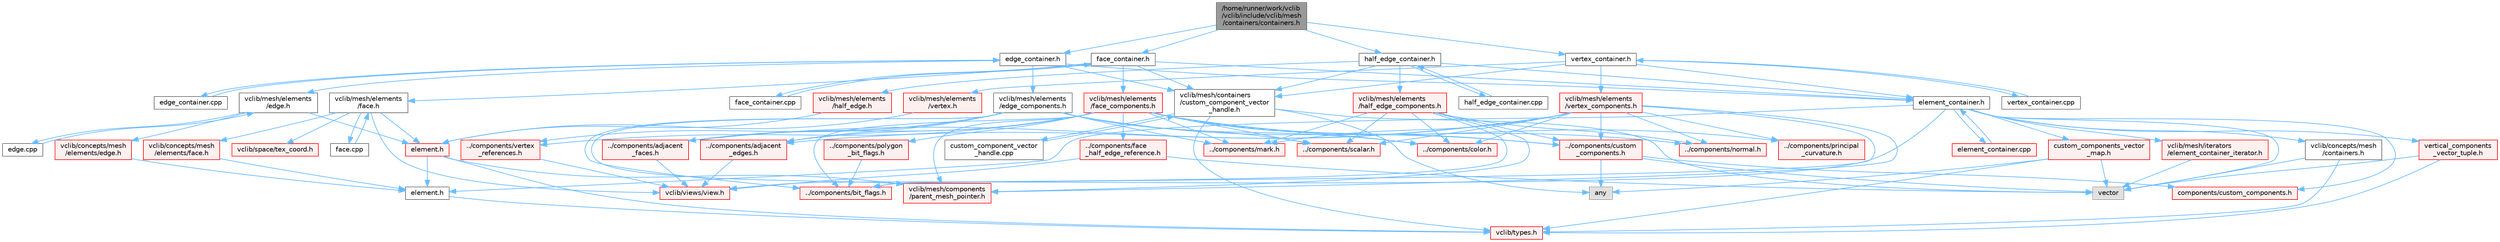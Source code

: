digraph "/home/runner/work/vclib/vclib/include/vclib/mesh/containers/containers.h"
{
 // LATEX_PDF_SIZE
  bgcolor="transparent";
  edge [fontname=Helvetica,fontsize=10,labelfontname=Helvetica,labelfontsize=10];
  node [fontname=Helvetica,fontsize=10,shape=box,height=0.2,width=0.4];
  Node1 [label="/home/runner/work/vclib\l/vclib/include/vclib/mesh\l/containers/containers.h",height=0.2,width=0.4,color="gray40", fillcolor="grey60", style="filled", fontcolor="black",tooltip=" "];
  Node1 -> Node2 [color="steelblue1",style="solid"];
  Node2 [label="edge_container.h",height=0.2,width=0.4,color="grey40", fillcolor="white", style="filled",URL="$edge__container_8h.html",tooltip=" "];
  Node2 -> Node3 [color="steelblue1",style="solid"];
  Node3 [label="vclib/mesh/containers\l/custom_component_vector\l_handle.h",height=0.2,width=0.4,color="grey40", fillcolor="white", style="filled",URL="$custom__component__vector__handle_8h.html",tooltip=" "];
  Node3 -> Node4 [color="steelblue1",style="solid"];
  Node4 [label="any",height=0.2,width=0.4,color="grey60", fillcolor="#E0E0E0", style="filled",tooltip=" "];
  Node3 -> Node5 [color="steelblue1",style="solid"];
  Node5 [label="vector",height=0.2,width=0.4,color="grey60", fillcolor="#E0E0E0", style="filled",tooltip=" "];
  Node3 -> Node6 [color="steelblue1",style="solid"];
  Node6 [label="vclib/types.h",height=0.2,width=0.4,color="red", fillcolor="#FFF0F0", style="filled",URL="$types_8h.html",tooltip=" "];
  Node3 -> Node17 [color="steelblue1",style="solid"];
  Node17 [label="custom_component_vector\l_handle.cpp",height=0.2,width=0.4,color="grey40", fillcolor="white", style="filled",URL="$custom__component__vector__handle_8cpp.html",tooltip=" "];
  Node17 -> Node3 [color="steelblue1",style="solid"];
  Node2 -> Node18 [color="steelblue1",style="solid"];
  Node18 [label="vclib/mesh/elements\l/edge.h",height=0.2,width=0.4,color="grey40", fillcolor="white", style="filled",URL="$mesh_2elements_2edge_8h.html",tooltip=" "];
  Node18 -> Node19 [color="steelblue1",style="solid"];
  Node19 [label="vclib/concepts/mesh\l/elements/edge.h",height=0.2,width=0.4,color="red", fillcolor="#FFF0F0", style="filled",URL="$concepts_2mesh_2elements_2edge_8h.html",tooltip=" "];
  Node19 -> Node60 [color="steelblue1",style="solid"];
  Node60 [label="element.h",height=0.2,width=0.4,color="grey40", fillcolor="white", style="filled",URL="$concepts_2mesh_2elements_2element_8h.html",tooltip=" "];
  Node60 -> Node6 [color="steelblue1",style="solid"];
  Node18 -> Node61 [color="steelblue1",style="solid"];
  Node61 [label="element.h",height=0.2,width=0.4,color="red", fillcolor="#FFF0F0", style="filled",URL="$mesh_2elements_2element_8h.html",tooltip=" "];
  Node61 -> Node60 [color="steelblue1",style="solid"];
  Node61 -> Node62 [color="steelblue1",style="solid"];
  Node62 [label="vclib/mesh/components\l/parent_mesh_pointer.h",height=0.2,width=0.4,color="red", fillcolor="#FFF0F0", style="filled",URL="$parent__mesh__pointer_8h.html",tooltip=" "];
  Node61 -> Node6 [color="steelblue1",style="solid"];
  Node18 -> Node65 [color="steelblue1",style="solid"];
  Node65 [label="edge.cpp",height=0.2,width=0.4,color="grey40", fillcolor="white", style="filled",URL="$edge_8cpp.html",tooltip=" "];
  Node65 -> Node18 [color="steelblue1",style="solid"];
  Node2 -> Node66 [color="steelblue1",style="solid"];
  Node66 [label="vclib/mesh/elements\l/edge_components.h",height=0.2,width=0.4,color="grey40", fillcolor="white", style="filled",URL="$edge__components_8h.html",tooltip=" "];
  Node66 -> Node67 [color="steelblue1",style="solid"];
  Node67 [label="../components/adjacent\l_edges.h",height=0.2,width=0.4,color="red", fillcolor="#FFF0F0", style="filled",URL="$mesh_2components_2adjacent__edges_8h.html",tooltip=" "];
  Node67 -> Node68 [color="steelblue1",style="solid"];
  Node68 [label="vclib/views/view.h",height=0.2,width=0.4,color="red", fillcolor="#FFF0F0", style="filled",URL="$view_8h.html",tooltip=" "];
  Node66 -> Node78 [color="steelblue1",style="solid"];
  Node78 [label="../components/adjacent\l_faces.h",height=0.2,width=0.4,color="red", fillcolor="#FFF0F0", style="filled",URL="$mesh_2components_2adjacent__faces_8h.html",tooltip=" "];
  Node78 -> Node68 [color="steelblue1",style="solid"];
  Node66 -> Node80 [color="steelblue1",style="solid"];
  Node80 [label="../components/bit_flags.h",height=0.2,width=0.4,color="red", fillcolor="#FFF0F0", style="filled",URL="$mesh_2components_2bit__flags_8h.html",tooltip=" "];
  Node66 -> Node83 [color="steelblue1",style="solid"];
  Node83 [label="../components/color.h",height=0.2,width=0.4,color="red", fillcolor="#FFF0F0", style="filled",URL="$mesh_2components_2color_8h.html",tooltip=" "];
  Node66 -> Node85 [color="steelblue1",style="solid"];
  Node85 [label="../components/custom\l_components.h",height=0.2,width=0.4,color="red", fillcolor="#FFF0F0", style="filled",URL="$mesh_2components_2custom__components_8h.html",tooltip=" "];
  Node85 -> Node4 [color="steelblue1",style="solid"];
  Node85 -> Node5 [color="steelblue1",style="solid"];
  Node85 -> Node44 [color="steelblue1",style="solid"];
  Node44 [label="components/custom_components.h",height=0.2,width=0.4,color="red", fillcolor="#FFF0F0", style="filled",URL="$concepts_2mesh_2components_2custom__components_8h.html",tooltip=" "];
  Node66 -> Node90 [color="steelblue1",style="solid"];
  Node90 [label="../components/mark.h",height=0.2,width=0.4,color="red", fillcolor="#FFF0F0", style="filled",URL="$mesh_2components_2mark_8h.html",tooltip=" "];
  Node66 -> Node62 [color="steelblue1",style="solid"];
  Node66 -> Node92 [color="steelblue1",style="solid"];
  Node92 [label="../components/scalar.h",height=0.2,width=0.4,color="red", fillcolor="#FFF0F0", style="filled",URL="$mesh_2components_2scalar_8h.html",tooltip=" "];
  Node66 -> Node94 [color="steelblue1",style="solid"];
  Node94 [label="../components/vertex\l_references.h",height=0.2,width=0.4,color="red", fillcolor="#FFF0F0", style="filled",URL="$mesh_2components_2vertex__references_8h.html",tooltip=" "];
  Node94 -> Node68 [color="steelblue1",style="solid"];
  Node2 -> Node96 [color="steelblue1",style="solid"];
  Node96 [label="element_container.h",height=0.2,width=0.4,color="grey40", fillcolor="white", style="filled",URL="$element__container_8h.html",tooltip=" "];
  Node96 -> Node5 [color="steelblue1",style="solid"];
  Node96 -> Node44 [color="steelblue1",style="solid"];
  Node96 -> Node97 [color="steelblue1",style="solid"];
  Node97 [label="vclib/concepts/mesh\l/containers.h",height=0.2,width=0.4,color="grey40", fillcolor="white", style="filled",URL="$concepts_2mesh_2containers_8h.html",tooltip=" "];
  Node97 -> Node5 [color="steelblue1",style="solid"];
  Node97 -> Node6 [color="steelblue1",style="solid"];
  Node96 -> Node60 [color="steelblue1",style="solid"];
  Node96 -> Node68 [color="steelblue1",style="solid"];
  Node96 -> Node98 [color="steelblue1",style="solid"];
  Node98 [label="vclib/mesh/iterators\l/element_container_iterator.h",height=0.2,width=0.4,color="red", fillcolor="#FFF0F0", style="filled",URL="$element__container__iterator_8h.html",tooltip=" "];
  Node98 -> Node5 [color="steelblue1",style="solid"];
  Node96 -> Node101 [color="steelblue1",style="solid"];
  Node101 [label="custom_components_vector\l_map.h",height=0.2,width=0.4,color="red", fillcolor="#FFF0F0", style="filled",URL="$custom__components__vector__map_8h.html",tooltip=" "];
  Node101 -> Node4 [color="steelblue1",style="solid"];
  Node101 -> Node5 [color="steelblue1",style="solid"];
  Node101 -> Node6 [color="steelblue1",style="solid"];
  Node96 -> Node107 [color="steelblue1",style="solid"];
  Node107 [label="vertical_components\l_vector_tuple.h",height=0.2,width=0.4,color="red", fillcolor="#FFF0F0", style="filled",URL="$vertical__components__vector__tuple_8h.html",tooltip=" "];
  Node107 -> Node5 [color="steelblue1",style="solid"];
  Node107 -> Node6 [color="steelblue1",style="solid"];
  Node96 -> Node110 [color="steelblue1",style="solid"];
  Node110 [label="element_container.cpp",height=0.2,width=0.4,color="red", fillcolor="#FFF0F0", style="filled",URL="$element__container_8cpp.html",tooltip=" "];
  Node110 -> Node96 [color="steelblue1",style="solid"];
  Node2 -> Node111 [color="steelblue1",style="solid"];
  Node111 [label="edge_container.cpp",height=0.2,width=0.4,color="grey40", fillcolor="white", style="filled",URL="$edge__container_8cpp.html",tooltip=" "];
  Node111 -> Node2 [color="steelblue1",style="solid"];
  Node1 -> Node112 [color="steelblue1",style="solid"];
  Node112 [label="face_container.h",height=0.2,width=0.4,color="grey40", fillcolor="white", style="filled",URL="$face__container_8h.html",tooltip=" "];
  Node112 -> Node3 [color="steelblue1",style="solid"];
  Node112 -> Node113 [color="steelblue1",style="solid"];
  Node113 [label="vclib/mesh/elements\l/face.h",height=0.2,width=0.4,color="grey40", fillcolor="white", style="filled",URL="$mesh_2elements_2face_8h.html",tooltip=" "];
  Node113 -> Node114 [color="steelblue1",style="solid"];
  Node114 [label="vclib/concepts/mesh\l/elements/face.h",height=0.2,width=0.4,color="red", fillcolor="#FFF0F0", style="filled",URL="$concepts_2mesh_2elements_2face_8h.html",tooltip=" "];
  Node114 -> Node60 [color="steelblue1",style="solid"];
  Node113 -> Node68 [color="steelblue1",style="solid"];
  Node113 -> Node115 [color="steelblue1",style="solid"];
  Node115 [label="vclib/space/tex_coord.h",height=0.2,width=0.4,color="red", fillcolor="#FFF0F0", style="filled",URL="$space_2tex__coord_8h.html",tooltip=" "];
  Node113 -> Node61 [color="steelblue1",style="solid"];
  Node113 -> Node117 [color="steelblue1",style="solid"];
  Node117 [label="face.cpp",height=0.2,width=0.4,color="grey40", fillcolor="white", style="filled",URL="$face_8cpp.html",tooltip=" "];
  Node117 -> Node113 [color="steelblue1",style="solid"];
  Node112 -> Node118 [color="steelblue1",style="solid"];
  Node118 [label="vclib/mesh/elements\l/face_components.h",height=0.2,width=0.4,color="red", fillcolor="#FFF0F0", style="filled",URL="$face__components_8h.html",tooltip=" "];
  Node118 -> Node67 [color="steelblue1",style="solid"];
  Node118 -> Node78 [color="steelblue1",style="solid"];
  Node118 -> Node80 [color="steelblue1",style="solid"];
  Node118 -> Node83 [color="steelblue1",style="solid"];
  Node118 -> Node85 [color="steelblue1",style="solid"];
  Node118 -> Node119 [color="steelblue1",style="solid"];
  Node119 [label="../components/face\l_half_edge_reference.h",height=0.2,width=0.4,color="red", fillcolor="#FFF0F0", style="filled",URL="$mesh_2components_2face__half__edge__reference_8h.html",tooltip=" "];
  Node119 -> Node5 [color="steelblue1",style="solid"];
  Node119 -> Node68 [color="steelblue1",style="solid"];
  Node118 -> Node90 [color="steelblue1",style="solid"];
  Node118 -> Node127 [color="steelblue1",style="solid"];
  Node127 [label="../components/normal.h",height=0.2,width=0.4,color="red", fillcolor="#FFF0F0", style="filled",URL="$mesh_2components_2normal_8h.html",tooltip=" "];
  Node118 -> Node62 [color="steelblue1",style="solid"];
  Node118 -> Node129 [color="steelblue1",style="solid"];
  Node129 [label="../components/polygon\l_bit_flags.h",height=0.2,width=0.4,color="red", fillcolor="#FFF0F0", style="filled",URL="$polygon__bit__flags_8h.html",tooltip=" "];
  Node129 -> Node80 [color="steelblue1",style="solid"];
  Node118 -> Node131 [color="steelblue1",style="solid"];
  Node131 [label="../components/principal\l_curvature.h",height=0.2,width=0.4,color="red", fillcolor="#FFF0F0", style="filled",URL="$mesh_2components_2principal__curvature_8h.html",tooltip=" "];
  Node118 -> Node92 [color="steelblue1",style="solid"];
  Node118 -> Node94 [color="steelblue1",style="solid"];
  Node112 -> Node96 [color="steelblue1",style="solid"];
  Node112 -> Node141 [color="steelblue1",style="solid"];
  Node141 [label="face_container.cpp",height=0.2,width=0.4,color="grey40", fillcolor="white", style="filled",URL="$face__container_8cpp.html",tooltip=" "];
  Node141 -> Node112 [color="steelblue1",style="solid"];
  Node1 -> Node142 [color="steelblue1",style="solid"];
  Node142 [label="half_edge_container.h",height=0.2,width=0.4,color="grey40", fillcolor="white", style="filled",URL="$half__edge__container_8h.html",tooltip=" "];
  Node142 -> Node3 [color="steelblue1",style="solid"];
  Node142 -> Node143 [color="steelblue1",style="solid"];
  Node143 [label="vclib/mesh/elements\l/half_edge.h",height=0.2,width=0.4,color="red", fillcolor="#FFF0F0", style="filled",URL="$mesh_2elements_2half__edge_8h.html",tooltip=" "];
  Node143 -> Node61 [color="steelblue1",style="solid"];
  Node142 -> Node146 [color="steelblue1",style="solid"];
  Node146 [label="vclib/mesh/elements\l/half_edge_components.h",height=0.2,width=0.4,color="red", fillcolor="#FFF0F0", style="filled",URL="$half__edge__components_8h.html",tooltip=" "];
  Node146 -> Node80 [color="steelblue1",style="solid"];
  Node146 -> Node83 [color="steelblue1",style="solid"];
  Node146 -> Node85 [color="steelblue1",style="solid"];
  Node146 -> Node90 [color="steelblue1",style="solid"];
  Node146 -> Node127 [color="steelblue1",style="solid"];
  Node146 -> Node62 [color="steelblue1",style="solid"];
  Node146 -> Node92 [color="steelblue1",style="solid"];
  Node142 -> Node96 [color="steelblue1",style="solid"];
  Node142 -> Node151 [color="steelblue1",style="solid"];
  Node151 [label="half_edge_container.cpp",height=0.2,width=0.4,color="grey40", fillcolor="white", style="filled",URL="$half__edge__container_8cpp.html",tooltip=" "];
  Node151 -> Node142 [color="steelblue1",style="solid"];
  Node1 -> Node152 [color="steelblue1",style="solid"];
  Node152 [label="vertex_container.h",height=0.2,width=0.4,color="grey40", fillcolor="white", style="filled",URL="$vertex__container_8h.html",tooltip=" "];
  Node152 -> Node3 [color="steelblue1",style="solid"];
  Node152 -> Node153 [color="steelblue1",style="solid"];
  Node153 [label="vclib/mesh/elements\l/vertex.h",height=0.2,width=0.4,color="red", fillcolor="#FFF0F0", style="filled",URL="$mesh_2elements_2vertex_8h.html",tooltip=" "];
  Node153 -> Node61 [color="steelblue1",style="solid"];
  Node152 -> Node156 [color="steelblue1",style="solid"];
  Node156 [label="vclib/mesh/elements\l/vertex_components.h",height=0.2,width=0.4,color="red", fillcolor="#FFF0F0", style="filled",URL="$vertex__components_8h.html",tooltip=" "];
  Node156 -> Node67 [color="steelblue1",style="solid"];
  Node156 -> Node78 [color="steelblue1",style="solid"];
  Node156 -> Node80 [color="steelblue1",style="solid"];
  Node156 -> Node83 [color="steelblue1",style="solid"];
  Node156 -> Node85 [color="steelblue1",style="solid"];
  Node156 -> Node90 [color="steelblue1",style="solid"];
  Node156 -> Node127 [color="steelblue1",style="solid"];
  Node156 -> Node62 [color="steelblue1",style="solid"];
  Node156 -> Node131 [color="steelblue1",style="solid"];
  Node156 -> Node92 [color="steelblue1",style="solid"];
  Node152 -> Node96 [color="steelblue1",style="solid"];
  Node152 -> Node166 [color="steelblue1",style="solid"];
  Node166 [label="vertex_container.cpp",height=0.2,width=0.4,color="grey40", fillcolor="white", style="filled",URL="$vertex__container_8cpp.html",tooltip=" "];
  Node166 -> Node152 [color="steelblue1",style="solid"];
}
